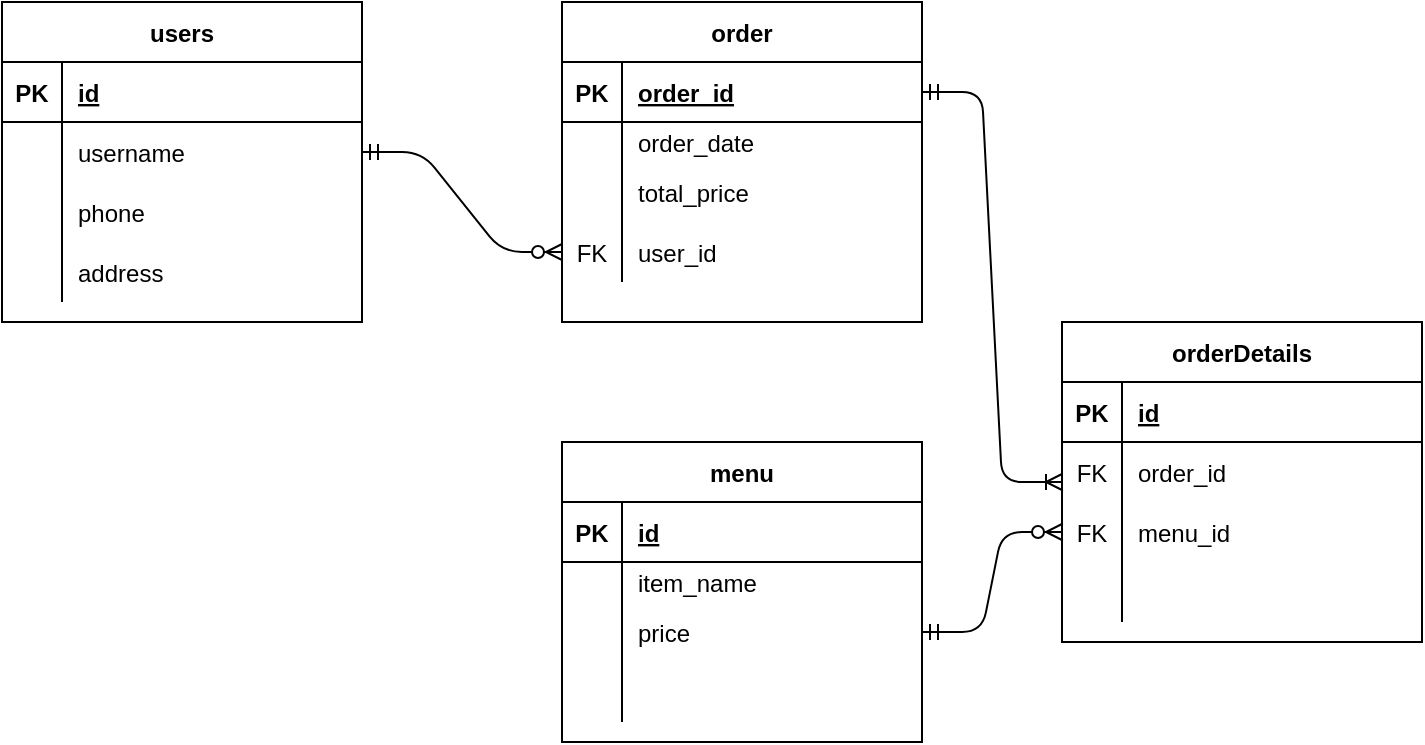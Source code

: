 <mxfile version="13.8.0" type="github"><diagram id="8TwBFvy3K9EJeijC2XUR" name="Page-1"><mxGraphModel dx="946" dy="557" grid="1" gridSize="10" guides="1" tooltips="1" connect="1" arrows="1" fold="1" page="1" pageScale="1" pageWidth="827" pageHeight="1169" math="0" shadow="0"><root><mxCell id="0"/><mxCell id="1" parent="0"/><mxCell id="RcZwTylr4C-KSLSRIkQe-40" value="" style="edgeStyle=entityRelationEdgeStyle;fontSize=12;html=1;endArrow=ERzeroToMany;entryX=0;entryY=0.5;entryDx=0;entryDy=0;startArrow=ERmandOne;startFill=0;endFill=1;" parent="1" source="RcZwTylr4C-KSLSRIkQe-5" target="RcZwTylr4C-KSLSRIkQe-37" edge="1"><mxGeometry width="100" height="100" relative="1" as="geometry"><mxPoint x="300" y="460" as="sourcePoint"/><mxPoint x="400" y="360" as="targetPoint"/></mxGeometry></mxCell><mxCell id="RcZwTylr4C-KSLSRIkQe-68" value="" style="edgeStyle=entityRelationEdgeStyle;fontSize=12;html=1;endArrow=ERzeroToMany;entryX=0;entryY=0.5;entryDx=0;entryDy=0;startArrow=ERmandOne;startFill=0;endFill=1;exitX=1;exitY=0.5;exitDx=0;exitDy=0;" parent="1" source="RcZwTylr4C-KSLSRIkQe-21" target="RcZwTylr4C-KSLSRIkQe-62" edge="1"><mxGeometry width="100" height="100" relative="1" as="geometry"><mxPoint x="250" y="270" as="sourcePoint"/><mxPoint x="350" y="170" as="targetPoint"/></mxGeometry></mxCell><mxCell id="RcZwTylr4C-KSLSRIkQe-69" value="" style="edgeStyle=entityRelationEdgeStyle;fontSize=12;html=1;endArrow=ERoneToMany;startArrow=ERmandOne;startFill=0;" parent="1" source="RcZwTylr4C-KSLSRIkQe-28" target="RcZwTylr4C-KSLSRIkQe-55" edge="1"><mxGeometry width="100" height="100" relative="1" as="geometry"><mxPoint x="520" y="434" as="sourcePoint"/><mxPoint x="400" y="310" as="targetPoint"/></mxGeometry></mxCell><mxCell id="RcZwTylr4C-KSLSRIkQe-55" value="orderDetails" style="shape=table;startSize=30;container=1;collapsible=1;childLayout=tableLayout;fixedRows=1;rowLines=0;fontStyle=1;align=center;resizeLast=1;" parent="1" vertex="1"><mxGeometry x="590" y="560" width="180" height="160" as="geometry"/></mxCell><mxCell id="RcZwTylr4C-KSLSRIkQe-56" value="" style="shape=partialRectangle;collapsible=0;dropTarget=0;pointerEvents=0;fillColor=none;top=0;left=0;bottom=1;right=0;points=[[0,0.5],[1,0.5]];portConstraint=eastwest;" parent="RcZwTylr4C-KSLSRIkQe-55" vertex="1"><mxGeometry y="30" width="180" height="30" as="geometry"/></mxCell><mxCell id="RcZwTylr4C-KSLSRIkQe-57" value="PK" style="shape=partialRectangle;connectable=0;fillColor=none;top=0;left=0;bottom=0;right=0;fontStyle=1;overflow=hidden;" parent="RcZwTylr4C-KSLSRIkQe-56" vertex="1"><mxGeometry width="30" height="30" as="geometry"/></mxCell><mxCell id="RcZwTylr4C-KSLSRIkQe-58" value="id" style="shape=partialRectangle;connectable=0;fillColor=none;top=0;left=0;bottom=0;right=0;align=left;spacingLeft=6;fontStyle=5;overflow=hidden;" parent="RcZwTylr4C-KSLSRIkQe-56" vertex="1"><mxGeometry x="30" width="150" height="30" as="geometry"/></mxCell><mxCell id="RcZwTylr4C-KSLSRIkQe-59" value="" style="shape=partialRectangle;collapsible=0;dropTarget=0;pointerEvents=0;fillColor=none;top=0;left=0;bottom=0;right=0;points=[[0,0.5],[1,0.5]];portConstraint=eastwest;" parent="RcZwTylr4C-KSLSRIkQe-55" vertex="1"><mxGeometry y="60" width="180" height="30" as="geometry"/></mxCell><mxCell id="RcZwTylr4C-KSLSRIkQe-60" value="FK" style="shape=partialRectangle;connectable=0;fillColor=none;top=0;left=0;bottom=0;right=0;editable=1;overflow=hidden;" parent="RcZwTylr4C-KSLSRIkQe-59" vertex="1"><mxGeometry width="30" height="30" as="geometry"/></mxCell><mxCell id="RcZwTylr4C-KSLSRIkQe-61" value="order_id" style="shape=partialRectangle;connectable=0;fillColor=none;top=0;left=0;bottom=0;right=0;align=left;spacingLeft=6;overflow=hidden;" parent="RcZwTylr4C-KSLSRIkQe-59" vertex="1"><mxGeometry x="30" width="150" height="30" as="geometry"/></mxCell><mxCell id="RcZwTylr4C-KSLSRIkQe-62" value="" style="shape=partialRectangle;collapsible=0;dropTarget=0;pointerEvents=0;fillColor=none;top=0;left=0;bottom=0;right=0;points=[[0,0.5],[1,0.5]];portConstraint=eastwest;" parent="RcZwTylr4C-KSLSRIkQe-55" vertex="1"><mxGeometry y="90" width="180" height="30" as="geometry"/></mxCell><mxCell id="RcZwTylr4C-KSLSRIkQe-63" value="FK" style="shape=partialRectangle;connectable=0;fillColor=none;top=0;left=0;bottom=0;right=0;editable=1;overflow=hidden;" parent="RcZwTylr4C-KSLSRIkQe-62" vertex="1"><mxGeometry width="30" height="30" as="geometry"/></mxCell><mxCell id="RcZwTylr4C-KSLSRIkQe-64" value="menu_id" style="shape=partialRectangle;connectable=0;fillColor=none;top=0;left=0;bottom=0;right=0;align=left;spacingLeft=6;overflow=hidden;" parent="RcZwTylr4C-KSLSRIkQe-62" vertex="1"><mxGeometry x="30" width="150" height="30" as="geometry"/></mxCell><mxCell id="RcZwTylr4C-KSLSRIkQe-65" value="" style="shape=partialRectangle;collapsible=0;dropTarget=0;pointerEvents=0;fillColor=none;top=0;left=0;bottom=0;right=0;points=[[0,0.5],[1,0.5]];portConstraint=eastwest;" parent="RcZwTylr4C-KSLSRIkQe-55" vertex="1"><mxGeometry y="120" width="180" height="30" as="geometry"/></mxCell><mxCell id="RcZwTylr4C-KSLSRIkQe-66" value="" style="shape=partialRectangle;connectable=0;fillColor=none;top=0;left=0;bottom=0;right=0;editable=1;overflow=hidden;" parent="RcZwTylr4C-KSLSRIkQe-65" vertex="1"><mxGeometry width="30" height="30" as="geometry"/></mxCell><mxCell id="RcZwTylr4C-KSLSRIkQe-67" value="" style="shape=partialRectangle;connectable=0;fillColor=none;top=0;left=0;bottom=0;right=0;align=left;spacingLeft=6;overflow=hidden;" parent="RcZwTylr4C-KSLSRIkQe-65" vertex="1"><mxGeometry x="30" width="150" height="30" as="geometry"/></mxCell><mxCell id="RcZwTylr4C-KSLSRIkQe-14" value="menu" style="shape=table;startSize=30;container=1;collapsible=1;childLayout=tableLayout;fixedRows=1;rowLines=0;fontStyle=1;align=center;resizeLast=1;" parent="1" vertex="1"><mxGeometry x="340" y="620" width="180" height="150" as="geometry"/></mxCell><mxCell id="RcZwTylr4C-KSLSRIkQe-15" value="" style="shape=partialRectangle;collapsible=0;dropTarget=0;pointerEvents=0;fillColor=none;top=0;left=0;bottom=1;right=0;points=[[0,0.5],[1,0.5]];portConstraint=eastwest;" parent="RcZwTylr4C-KSLSRIkQe-14" vertex="1"><mxGeometry y="30" width="180" height="30" as="geometry"/></mxCell><mxCell id="RcZwTylr4C-KSLSRIkQe-16" value="PK" style="shape=partialRectangle;connectable=0;fillColor=none;top=0;left=0;bottom=0;right=0;fontStyle=1;overflow=hidden;" parent="RcZwTylr4C-KSLSRIkQe-15" vertex="1"><mxGeometry width="30" height="30" as="geometry"/></mxCell><mxCell id="RcZwTylr4C-KSLSRIkQe-17" value="id" style="shape=partialRectangle;connectable=0;fillColor=none;top=0;left=0;bottom=0;right=0;align=left;spacingLeft=6;fontStyle=5;overflow=hidden;" parent="RcZwTylr4C-KSLSRIkQe-15" vertex="1"><mxGeometry x="30" width="150" height="30" as="geometry"/></mxCell><mxCell id="RcZwTylr4C-KSLSRIkQe-18" value="" style="shape=partialRectangle;collapsible=0;dropTarget=0;pointerEvents=0;fillColor=none;top=0;left=0;bottom=0;right=0;points=[[0,0.5],[1,0.5]];portConstraint=eastwest;" parent="RcZwTylr4C-KSLSRIkQe-14" vertex="1"><mxGeometry y="60" width="180" height="20" as="geometry"/></mxCell><mxCell id="RcZwTylr4C-KSLSRIkQe-19" value="" style="shape=partialRectangle;connectable=0;fillColor=none;top=0;left=0;bottom=0;right=0;editable=1;overflow=hidden;" parent="RcZwTylr4C-KSLSRIkQe-18" vertex="1"><mxGeometry width="30" height="20" as="geometry"/></mxCell><mxCell id="RcZwTylr4C-KSLSRIkQe-20" value="item_name" style="shape=partialRectangle;connectable=0;fillColor=none;top=0;left=0;bottom=0;right=0;align=left;spacingLeft=6;overflow=hidden;" parent="RcZwTylr4C-KSLSRIkQe-18" vertex="1"><mxGeometry x="30" width="150" height="20" as="geometry"/></mxCell><mxCell id="RcZwTylr4C-KSLSRIkQe-21" value="" style="shape=partialRectangle;collapsible=0;dropTarget=0;pointerEvents=0;fillColor=none;top=0;left=0;bottom=0;right=0;points=[[0,0.5],[1,0.5]];portConstraint=eastwest;" parent="RcZwTylr4C-KSLSRIkQe-14" vertex="1"><mxGeometry y="80" width="180" height="30" as="geometry"/></mxCell><mxCell id="RcZwTylr4C-KSLSRIkQe-22" value="" style="shape=partialRectangle;connectable=0;fillColor=none;top=0;left=0;bottom=0;right=0;editable=1;overflow=hidden;" parent="RcZwTylr4C-KSLSRIkQe-21" vertex="1"><mxGeometry width="30" height="30" as="geometry"/></mxCell><mxCell id="RcZwTylr4C-KSLSRIkQe-23" value="price" style="shape=partialRectangle;connectable=0;fillColor=none;top=0;left=0;bottom=0;right=0;align=left;spacingLeft=6;overflow=hidden;" parent="RcZwTylr4C-KSLSRIkQe-21" vertex="1"><mxGeometry x="30" width="150" height="30" as="geometry"/></mxCell><mxCell id="RcZwTylr4C-KSLSRIkQe-24" value="" style="shape=partialRectangle;collapsible=0;dropTarget=0;pointerEvents=0;fillColor=none;top=0;left=0;bottom=0;right=0;points=[[0,0.5],[1,0.5]];portConstraint=eastwest;" parent="RcZwTylr4C-KSLSRIkQe-14" vertex="1"><mxGeometry y="110" width="180" height="30" as="geometry"/></mxCell><mxCell id="RcZwTylr4C-KSLSRIkQe-25" value="" style="shape=partialRectangle;connectable=0;fillColor=none;top=0;left=0;bottom=0;right=0;editable=1;overflow=hidden;" parent="RcZwTylr4C-KSLSRIkQe-24" vertex="1"><mxGeometry width="30" height="30" as="geometry"/></mxCell><mxCell id="RcZwTylr4C-KSLSRIkQe-26" value="" style="shape=partialRectangle;connectable=0;fillColor=none;top=0;left=0;bottom=0;right=0;align=left;spacingLeft=6;overflow=hidden;" parent="RcZwTylr4C-KSLSRIkQe-24" vertex="1"><mxGeometry x="30" width="150" height="30" as="geometry"/></mxCell><mxCell id="RcZwTylr4C-KSLSRIkQe-27" value="order" style="shape=table;startSize=30;container=1;collapsible=1;childLayout=tableLayout;fixedRows=1;rowLines=0;fontStyle=1;align=center;resizeLast=1;" parent="1" vertex="1"><mxGeometry x="340" y="400" width="180" height="160" as="geometry"/></mxCell><mxCell id="RcZwTylr4C-KSLSRIkQe-28" value="" style="shape=partialRectangle;collapsible=0;dropTarget=0;pointerEvents=0;fillColor=none;top=0;left=0;bottom=1;right=0;points=[[0,0.5],[1,0.5]];portConstraint=eastwest;" parent="RcZwTylr4C-KSLSRIkQe-27" vertex="1"><mxGeometry y="30" width="180" height="30" as="geometry"/></mxCell><mxCell id="RcZwTylr4C-KSLSRIkQe-29" value="PK" style="shape=partialRectangle;connectable=0;fillColor=none;top=0;left=0;bottom=0;right=0;fontStyle=1;overflow=hidden;" parent="RcZwTylr4C-KSLSRIkQe-28" vertex="1"><mxGeometry width="30" height="30" as="geometry"/></mxCell><mxCell id="RcZwTylr4C-KSLSRIkQe-30" value="order_id" style="shape=partialRectangle;connectable=0;fillColor=none;top=0;left=0;bottom=0;right=0;align=left;spacingLeft=6;fontStyle=5;overflow=hidden;" parent="RcZwTylr4C-KSLSRIkQe-28" vertex="1"><mxGeometry x="30" width="150" height="30" as="geometry"/></mxCell><mxCell id="RcZwTylr4C-KSLSRIkQe-31" value="" style="shape=partialRectangle;collapsible=0;dropTarget=0;pointerEvents=0;fillColor=none;top=0;left=0;bottom=0;right=0;points=[[0,0.5],[1,0.5]];portConstraint=eastwest;" parent="RcZwTylr4C-KSLSRIkQe-27" vertex="1"><mxGeometry y="60" width="180" height="20" as="geometry"/></mxCell><mxCell id="RcZwTylr4C-KSLSRIkQe-32" value="" style="shape=partialRectangle;connectable=0;fillColor=none;top=0;left=0;bottom=0;right=0;editable=1;overflow=hidden;" parent="RcZwTylr4C-KSLSRIkQe-31" vertex="1"><mxGeometry width="30" height="20" as="geometry"/></mxCell><mxCell id="RcZwTylr4C-KSLSRIkQe-33" value="order_date" style="shape=partialRectangle;connectable=0;fillColor=none;top=0;left=0;bottom=0;right=0;align=left;spacingLeft=6;overflow=hidden;" parent="RcZwTylr4C-KSLSRIkQe-31" vertex="1"><mxGeometry x="30" width="150" height="20" as="geometry"/></mxCell><mxCell id="RcZwTylr4C-KSLSRIkQe-34" value="" style="shape=partialRectangle;collapsible=0;dropTarget=0;pointerEvents=0;fillColor=none;top=0;left=0;bottom=0;right=0;points=[[0,0.5],[1,0.5]];portConstraint=eastwest;" parent="RcZwTylr4C-KSLSRIkQe-27" vertex="1"><mxGeometry y="80" width="180" height="30" as="geometry"/></mxCell><mxCell id="RcZwTylr4C-KSLSRIkQe-35" value="" style="shape=partialRectangle;connectable=0;fillColor=none;top=0;left=0;bottom=0;right=0;editable=1;overflow=hidden;" parent="RcZwTylr4C-KSLSRIkQe-34" vertex="1"><mxGeometry width="30" height="30" as="geometry"/></mxCell><mxCell id="RcZwTylr4C-KSLSRIkQe-36" value="total_price" style="shape=partialRectangle;connectable=0;fillColor=none;top=0;left=0;bottom=0;right=0;align=left;spacingLeft=6;overflow=hidden;" parent="RcZwTylr4C-KSLSRIkQe-34" vertex="1"><mxGeometry x="30" width="150" height="30" as="geometry"/></mxCell><mxCell id="RcZwTylr4C-KSLSRIkQe-37" value="" style="shape=partialRectangle;collapsible=0;dropTarget=0;pointerEvents=0;fillColor=none;top=0;left=0;bottom=0;right=0;points=[[0,0.5],[1,0.5]];portConstraint=eastwest;" parent="RcZwTylr4C-KSLSRIkQe-27" vertex="1"><mxGeometry y="110" width="180" height="30" as="geometry"/></mxCell><mxCell id="RcZwTylr4C-KSLSRIkQe-38" value="FK" style="shape=partialRectangle;connectable=0;fillColor=none;top=0;left=0;bottom=0;right=0;editable=1;overflow=hidden;" parent="RcZwTylr4C-KSLSRIkQe-37" vertex="1"><mxGeometry width="30" height="30" as="geometry"/></mxCell><mxCell id="RcZwTylr4C-KSLSRIkQe-39" value="user_id" style="shape=partialRectangle;connectable=0;fillColor=none;top=0;left=0;bottom=0;right=0;align=left;spacingLeft=6;overflow=hidden;" parent="RcZwTylr4C-KSLSRIkQe-37" vertex="1"><mxGeometry x="30" width="150" height="30" as="geometry"/></mxCell><mxCell id="RcZwTylr4C-KSLSRIkQe-1" value="users" style="shape=table;startSize=30;container=1;collapsible=1;childLayout=tableLayout;fixedRows=1;rowLines=0;fontStyle=1;align=center;resizeLast=1;" parent="1" vertex="1"><mxGeometry x="60" y="400" width="180" height="160" as="geometry"><mxRectangle x="320" y="240" width="60" height="30" as="alternateBounds"/></mxGeometry></mxCell><mxCell id="RcZwTylr4C-KSLSRIkQe-2" value="" style="shape=partialRectangle;collapsible=0;dropTarget=0;pointerEvents=0;fillColor=none;top=0;left=0;bottom=1;right=0;points=[[0,0.5],[1,0.5]];portConstraint=eastwest;" parent="RcZwTylr4C-KSLSRIkQe-1" vertex="1"><mxGeometry y="30" width="180" height="30" as="geometry"/></mxCell><mxCell id="RcZwTylr4C-KSLSRIkQe-3" value="PK" style="shape=partialRectangle;connectable=0;fillColor=none;top=0;left=0;bottom=0;right=0;fontStyle=1;overflow=hidden;" parent="RcZwTylr4C-KSLSRIkQe-2" vertex="1"><mxGeometry width="30" height="30" as="geometry"/></mxCell><mxCell id="RcZwTylr4C-KSLSRIkQe-4" value="id" style="shape=partialRectangle;connectable=0;fillColor=none;top=0;left=0;bottom=0;right=0;align=left;spacingLeft=6;fontStyle=5;overflow=hidden;" parent="RcZwTylr4C-KSLSRIkQe-2" vertex="1"><mxGeometry x="30" width="150" height="30" as="geometry"/></mxCell><mxCell id="RcZwTylr4C-KSLSRIkQe-5" value="" style="shape=partialRectangle;collapsible=0;dropTarget=0;pointerEvents=0;fillColor=none;top=0;left=0;bottom=0;right=0;points=[[0,0.5],[1,0.5]];portConstraint=eastwest;" parent="RcZwTylr4C-KSLSRIkQe-1" vertex="1"><mxGeometry y="60" width="180" height="30" as="geometry"/></mxCell><mxCell id="RcZwTylr4C-KSLSRIkQe-6" value="" style="shape=partialRectangle;connectable=0;fillColor=none;top=0;left=0;bottom=0;right=0;editable=1;overflow=hidden;" parent="RcZwTylr4C-KSLSRIkQe-5" vertex="1"><mxGeometry width="30" height="30" as="geometry"/></mxCell><mxCell id="RcZwTylr4C-KSLSRIkQe-7" value="username" style="shape=partialRectangle;connectable=0;fillColor=none;top=0;left=0;bottom=0;right=0;align=left;spacingLeft=6;overflow=hidden;" parent="RcZwTylr4C-KSLSRIkQe-5" vertex="1"><mxGeometry x="30" width="150" height="30" as="geometry"/></mxCell><mxCell id="RcZwTylr4C-KSLSRIkQe-8" value="" style="shape=partialRectangle;collapsible=0;dropTarget=0;pointerEvents=0;fillColor=none;top=0;left=0;bottom=0;right=0;points=[[0,0.5],[1,0.5]];portConstraint=eastwest;" parent="RcZwTylr4C-KSLSRIkQe-1" vertex="1"><mxGeometry y="90" width="180" height="30" as="geometry"/></mxCell><mxCell id="RcZwTylr4C-KSLSRIkQe-9" value="" style="shape=partialRectangle;connectable=0;fillColor=none;top=0;left=0;bottom=0;right=0;editable=1;overflow=hidden;" parent="RcZwTylr4C-KSLSRIkQe-8" vertex="1"><mxGeometry width="30" height="30" as="geometry"/></mxCell><mxCell id="RcZwTylr4C-KSLSRIkQe-10" value="phone" style="shape=partialRectangle;connectable=0;fillColor=none;top=0;left=0;bottom=0;right=0;align=left;spacingLeft=6;overflow=hidden;" parent="RcZwTylr4C-KSLSRIkQe-8" vertex="1"><mxGeometry x="30" width="150" height="30" as="geometry"/></mxCell><mxCell id="RcZwTylr4C-KSLSRIkQe-11" value="" style="shape=partialRectangle;collapsible=0;dropTarget=0;pointerEvents=0;fillColor=none;top=0;left=0;bottom=0;right=0;points=[[0,0.5],[1,0.5]];portConstraint=eastwest;" parent="RcZwTylr4C-KSLSRIkQe-1" vertex="1"><mxGeometry y="120" width="180" height="30" as="geometry"/></mxCell><mxCell id="RcZwTylr4C-KSLSRIkQe-12" value="" style="shape=partialRectangle;connectable=0;fillColor=none;top=0;left=0;bottom=0;right=0;editable=1;overflow=hidden;" parent="RcZwTylr4C-KSLSRIkQe-11" vertex="1"><mxGeometry width="30" height="30" as="geometry"/></mxCell><mxCell id="RcZwTylr4C-KSLSRIkQe-13" value="address" style="shape=partialRectangle;connectable=0;fillColor=none;top=0;left=0;bottom=0;right=0;align=left;spacingLeft=6;overflow=hidden;" parent="RcZwTylr4C-KSLSRIkQe-11" vertex="1"><mxGeometry x="30" width="150" height="30" as="geometry"/></mxCell></root></mxGraphModel></diagram></mxfile>